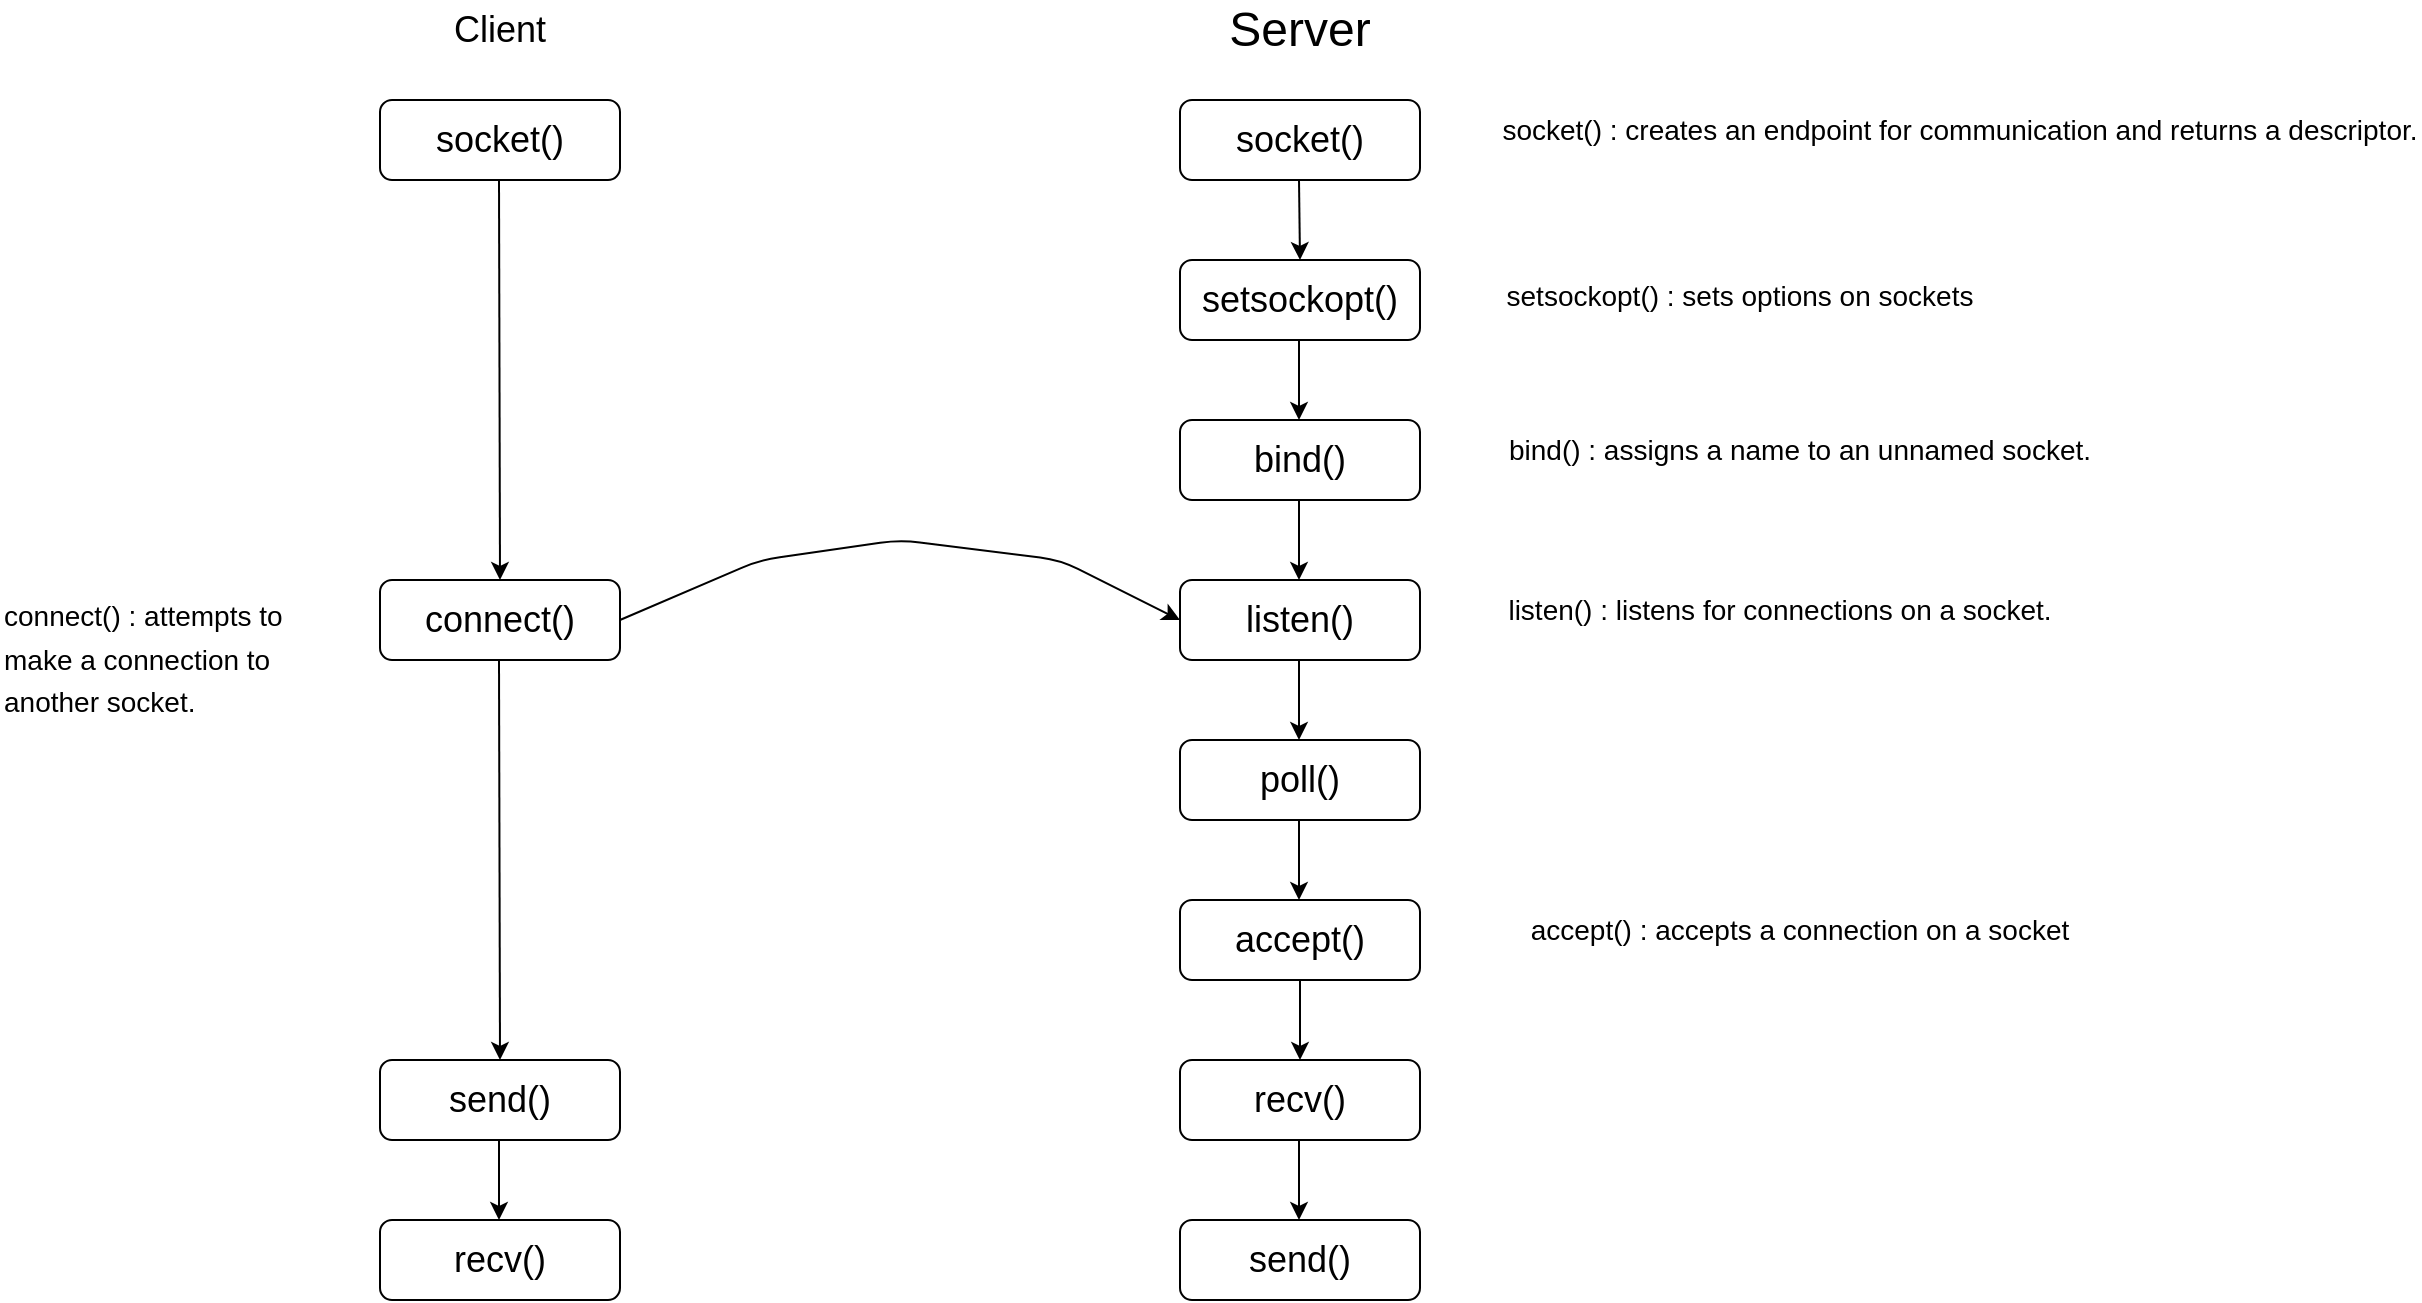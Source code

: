 <mxfile>
    <diagram id="XdhDT1_a5xIOz2jSwM7j" name="Page-1">
        <mxGraphModel dx="1253" dy="1097" grid="1" gridSize="10" guides="1" tooltips="1" connect="1" arrows="1" fold="1" page="1" pageScale="1" pageWidth="850" pageHeight="1100" math="0" shadow="0">
            <root>
                <mxCell id="0"/>
                <mxCell id="1" parent="0"/>
                <mxCell id="2" value="&lt;font style=&quot;font-size: 18px;&quot;&gt;socket()&lt;/font&gt;" style="rounded=1;whiteSpace=wrap;html=1;" parent="1" vertex="1">
                    <mxGeometry x="600" y="80" width="120" height="40" as="geometry"/>
                </mxCell>
                <mxCell id="3" value="&lt;font style=&quot;font-size: 18px;&quot;&gt;setsockopt()&lt;/font&gt;" style="rounded=1;whiteSpace=wrap;html=1;" parent="1" vertex="1">
                    <mxGeometry x="600" y="160" width="120" height="40" as="geometry"/>
                </mxCell>
                <mxCell id="4" value="&lt;font style=&quot;font-size: 18px;&quot;&gt;bind()&lt;/font&gt;" style="rounded=1;whiteSpace=wrap;html=1;" parent="1" vertex="1">
                    <mxGeometry x="600" y="240" width="120" height="40" as="geometry"/>
                </mxCell>
                <mxCell id="5" value="&lt;font style=&quot;font-size: 18px;&quot;&gt;listen()&lt;/font&gt;" style="rounded=1;whiteSpace=wrap;html=1;" parent="1" vertex="1">
                    <mxGeometry x="600" y="320" width="120" height="40" as="geometry"/>
                </mxCell>
                <mxCell id="6" value="&lt;font style=&quot;font-size: 18px;&quot;&gt;poll()&lt;/font&gt;" style="rounded=1;whiteSpace=wrap;html=1;" parent="1" vertex="1">
                    <mxGeometry x="600" y="400" width="120" height="40" as="geometry"/>
                </mxCell>
                <mxCell id="7" value="&lt;font style=&quot;font-size: 18px;&quot;&gt;accept()&lt;/font&gt;" style="rounded=1;whiteSpace=wrap;html=1;align=center;" parent="1" vertex="1">
                    <mxGeometry x="600" y="480" width="120" height="40" as="geometry"/>
                </mxCell>
                <mxCell id="12" value="" style="endArrow=classic;html=1;rounded=1;entryX=0.5;entryY=0;entryDx=0;entryDy=0;" parent="1" target="3" edge="1">
                    <mxGeometry width="50" height="50" relative="1" as="geometry">
                        <mxPoint x="659.5" y="120" as="sourcePoint"/>
                        <mxPoint x="659.5" y="140" as="targetPoint"/>
                        <Array as="points"/>
                    </mxGeometry>
                </mxCell>
                <mxCell id="29" value="&lt;font style=&quot;font-size: 24px;&quot;&gt;Server&lt;/font&gt;" style="text;strokeColor=none;align=center;fillColor=none;html=1;verticalAlign=middle;whiteSpace=wrap;rounded=0;" parent="1" vertex="1">
                    <mxGeometry x="630" y="30" width="60" height="30" as="geometry"/>
                </mxCell>
                <mxCell id="31" value="Client" style="text;strokeColor=none;align=center;fillColor=none;html=1;verticalAlign=middle;whiteSpace=wrap;rounded=0;fontSize=18;" parent="1" vertex="1">
                    <mxGeometry x="230" y="30" width="60" height="30" as="geometry"/>
                </mxCell>
                <mxCell id="36" value="&lt;font style=&quot;font-size: 18px;&quot;&gt;socket()&lt;/font&gt;" style="rounded=1;whiteSpace=wrap;html=1;" parent="1" vertex="1">
                    <mxGeometry x="200" y="80" width="120" height="40" as="geometry"/>
                </mxCell>
                <mxCell id="37" value="&lt;font style=&quot;font-size: 18px;&quot;&gt;connect()&lt;/font&gt;" style="rounded=1;whiteSpace=wrap;html=1;" parent="1" vertex="1">
                    <mxGeometry x="200" y="320" width="120" height="40" as="geometry"/>
                </mxCell>
                <mxCell id="38" value="" style="endArrow=classic;html=1;rounded=1;entryX=0.5;entryY=0;entryDx=0;entryDy=0;" parent="1" target="37" edge="1">
                    <mxGeometry width="50" height="50" relative="1" as="geometry">
                        <mxPoint x="259.5" y="120" as="sourcePoint"/>
                        <mxPoint x="259.5" y="140" as="targetPoint"/>
                        <Array as="points"/>
                    </mxGeometry>
                </mxCell>
                <mxCell id="41" value="" style="endArrow=classic;html=1;rounded=1;fontSize=18;" parent="1" edge="1">
                    <mxGeometry width="50" height="50" relative="1" as="geometry">
                        <mxPoint x="320" y="340" as="sourcePoint"/>
                        <mxPoint x="600" y="340" as="targetPoint"/>
                        <Array as="points">
                            <mxPoint x="390" y="310"/>
                            <mxPoint x="460" y="300"/>
                            <mxPoint x="540" y="310"/>
                        </Array>
                    </mxGeometry>
                </mxCell>
                <mxCell id="25" value="&lt;font style=&quot;font-size: 18px;&quot;&gt;send()&lt;/font&gt;" style="rounded=1;whiteSpace=wrap;html=1;" parent="1" vertex="1">
                    <mxGeometry x="600" y="640" width="120" height="40" as="geometry"/>
                </mxCell>
                <mxCell id="19" value="&lt;font style=&quot;font-size: 18px;&quot;&gt;recv()&lt;/font&gt;" style="rounded=1;whiteSpace=wrap;html=1;" parent="1" vertex="1">
                    <mxGeometry x="600" y="560" width="120" height="40" as="geometry"/>
                </mxCell>
                <mxCell id="47" value="" style="endArrow=classic;html=1;rounded=1;entryX=0.5;entryY=0;entryDx=0;entryDy=0;startArrow=none;" parent="1" edge="1">
                    <mxGeometry width="50" height="50" relative="1" as="geometry">
                        <mxPoint x="659.5" y="600" as="sourcePoint"/>
                        <mxPoint x="659.5" y="640" as="targetPoint"/>
                        <Array as="points"/>
                    </mxGeometry>
                </mxCell>
                <mxCell id="48" value="" style="endArrow=classic;html=1;rounded=1;entryX=0.5;entryY=0;entryDx=0;entryDy=0;startArrow=none;" parent="1" edge="1">
                    <mxGeometry width="50" height="50" relative="1" as="geometry">
                        <mxPoint x="660" y="520" as="sourcePoint"/>
                        <mxPoint x="660" y="560" as="targetPoint"/>
                        <Array as="points"/>
                    </mxGeometry>
                </mxCell>
                <mxCell id="49" value="" style="endArrow=classic;html=1;rounded=1;entryX=0.5;entryY=0;entryDx=0;entryDy=0;startArrow=none;" parent="1" edge="1">
                    <mxGeometry width="50" height="50" relative="1" as="geometry">
                        <mxPoint x="659.5" y="440" as="sourcePoint"/>
                        <mxPoint x="659.5" y="480" as="targetPoint"/>
                        <Array as="points"/>
                    </mxGeometry>
                </mxCell>
                <mxCell id="50" value="" style="endArrow=classic;html=1;rounded=1;entryX=0.5;entryY=0;entryDx=0;entryDy=0;startArrow=none;" parent="1" edge="1">
                    <mxGeometry width="50" height="50" relative="1" as="geometry">
                        <mxPoint x="659.5" y="360" as="sourcePoint"/>
                        <mxPoint x="659.5" y="400" as="targetPoint"/>
                        <Array as="points"/>
                    </mxGeometry>
                </mxCell>
                <mxCell id="51" value="" style="endArrow=classic;html=1;rounded=1;entryX=0.5;entryY=0;entryDx=0;entryDy=0;startArrow=none;" parent="1" edge="1">
                    <mxGeometry width="50" height="50" relative="1" as="geometry">
                        <mxPoint x="659.5" y="280" as="sourcePoint"/>
                        <mxPoint x="659.5" y="320" as="targetPoint"/>
                        <Array as="points"/>
                    </mxGeometry>
                </mxCell>
                <mxCell id="52" value="" style="endArrow=classic;html=1;rounded=1;entryX=0.5;entryY=0;entryDx=0;entryDy=0;startArrow=none;" parent="1" edge="1">
                    <mxGeometry width="50" height="50" relative="1" as="geometry">
                        <mxPoint x="659.5" y="200" as="sourcePoint"/>
                        <mxPoint x="659.5" y="240" as="targetPoint"/>
                        <Array as="points"/>
                    </mxGeometry>
                </mxCell>
                <mxCell id="53" value="" style="endArrow=classic;html=1;rounded=1;entryX=0.5;entryY=0;entryDx=0;entryDy=0;" parent="1" edge="1">
                    <mxGeometry width="50" height="50" relative="1" as="geometry">
                        <mxPoint x="259.5" y="360" as="sourcePoint"/>
                        <mxPoint x="260" y="560" as="targetPoint"/>
                        <Array as="points"/>
                    </mxGeometry>
                </mxCell>
                <mxCell id="57" value="&lt;font style=&quot;font-size: 18px;&quot;&gt;recv()&lt;/font&gt;" style="rounded=1;whiteSpace=wrap;html=1;" parent="1" vertex="1">
                    <mxGeometry x="200" y="640" width="120" height="40" as="geometry"/>
                </mxCell>
                <mxCell id="58" value="&lt;span style=&quot;font-size: 18px;&quot;&gt;send()&lt;/span&gt;" style="rounded=1;whiteSpace=wrap;html=1;" parent="1" vertex="1">
                    <mxGeometry x="200" y="560" width="120" height="40" as="geometry"/>
                </mxCell>
                <mxCell id="59" value="" style="endArrow=classic;html=1;rounded=1;entryX=0.5;entryY=0;entryDx=0;entryDy=0;startArrow=none;" parent="1" edge="1">
                    <mxGeometry width="50" height="50" relative="1" as="geometry">
                        <mxPoint x="259.5" y="600" as="sourcePoint"/>
                        <mxPoint x="259.5" y="640" as="targetPoint"/>
                        <Array as="points"/>
                    </mxGeometry>
                </mxCell>
                <mxCell id="60" value="&lt;font style=&quot;font-size: 14px;&quot;&gt;setsockopt() : sets options on sockets&lt;/font&gt;" style="text;whiteSpace=wrap;html=1;fontSize=18;align=center;" parent="1" vertex="1">
                    <mxGeometry x="760" y="160" width="240" height="40" as="geometry"/>
                </mxCell>
                <mxCell id="61" value="socket() : creates an endpoint for communication and returns a descriptor." style="text;whiteSpace=wrap;html=1;fontSize=14;align=center;" parent="1" vertex="1">
                    <mxGeometry x="760" y="80" width="460" height="40" as="geometry"/>
                </mxCell>
                <mxCell id="62" value="bind() : assigns a name to an unnamed socket." style="text;whiteSpace=wrap;html=1;fontSize=14;align=center;" parent="1" vertex="1">
                    <mxGeometry x="760" y="240" width="300" height="40" as="geometry"/>
                </mxCell>
                <mxCell id="63" value="listen() : listens for connections on a socket." style="text;whiteSpace=wrap;html=1;fontSize=14;align=center;" parent="1" vertex="1">
                    <mxGeometry x="760" y="320" width="280" height="40" as="geometry"/>
                </mxCell>
                <mxCell id="64" value="accept() : accepts a connection on a socket" style="text;whiteSpace=wrap;html=1;fontSize=14;align=center;" parent="1" vertex="1">
                    <mxGeometry x="760" y="480" width="300" height="40" as="geometry"/>
                </mxCell>
                <mxCell id="65" value="&lt;font style=&quot;font-size: 14px;&quot;&gt;connect() : attempts to make a connection to another socket.&lt;/font&gt;" style="text;whiteSpace=wrap;html=1;fontSize=18;" parent="1" vertex="1">
                    <mxGeometry x="10" y="320" width="150" height="80" as="geometry"/>
                </mxCell>
            </root>
        </mxGraphModel>
    </diagram>
</mxfile>